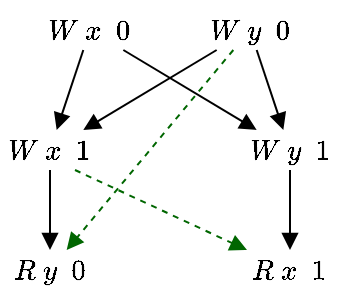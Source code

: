 <mxfile version="20.3.0" type="device"><diagram id="g_cDPIc-MsRgr59LZo4q" name="Page-1"><mxGraphModel dx="1218" dy="659" grid="1" gridSize="10" guides="1" tooltips="1" connect="1" arrows="1" fold="1" page="1" pageScale="1" pageWidth="827" pageHeight="1169" math="1" shadow="0"><root><mxCell id="0"/><mxCell id="1" parent="0"/><mxCell id="qNcm4ZfMJajW2TyqreiF-7" style="rounded=0;orthogonalLoop=1;jettySize=auto;html=1;endArrow=block;endFill=1;" edge="1" parent="1" source="qNcm4ZfMJajW2TyqreiF-1" target="qNcm4ZfMJajW2TyqreiF-3"><mxGeometry relative="1" as="geometry"/></mxCell><mxCell id="qNcm4ZfMJajW2TyqreiF-12" style="edgeStyle=none;rounded=0;orthogonalLoop=1;jettySize=auto;html=1;endArrow=block;endFill=1;" edge="1" parent="1" source="qNcm4ZfMJajW2TyqreiF-1" target="qNcm4ZfMJajW2TyqreiF-4"><mxGeometry relative="1" as="geometry"/></mxCell><mxCell id="qNcm4ZfMJajW2TyqreiF-1" value="$$W \ x \ \ 0$$" style="text;html=1;strokeColor=none;fillColor=none;align=center;verticalAlign=middle;whiteSpace=wrap;rounded=0;" vertex="1" parent="1"><mxGeometry x="40" y="40" width="50" height="20" as="geometry"/></mxCell><mxCell id="qNcm4ZfMJajW2TyqreiF-8" style="edgeStyle=none;rounded=0;orthogonalLoop=1;jettySize=auto;html=1;endArrow=block;endFill=1;" edge="1" parent="1" source="qNcm4ZfMJajW2TyqreiF-2" target="qNcm4ZfMJajW2TyqreiF-4"><mxGeometry relative="1" as="geometry"/></mxCell><mxCell id="qNcm4ZfMJajW2TyqreiF-11" style="edgeStyle=none;rounded=0;orthogonalLoop=1;jettySize=auto;html=1;endArrow=block;endFill=1;" edge="1" parent="1" source="qNcm4ZfMJajW2TyqreiF-2" target="qNcm4ZfMJajW2TyqreiF-3"><mxGeometry relative="1" as="geometry"/></mxCell><mxCell id="qNcm4ZfMJajW2TyqreiF-13" style="edgeStyle=none;rounded=0;orthogonalLoop=1;jettySize=auto;html=1;strokeColor=#006600;strokeWidth=1;endArrow=block;endFill=1;endSize=6;dashed=1;" edge="1" parent="1" source="qNcm4ZfMJajW2TyqreiF-2" target="qNcm4ZfMJajW2TyqreiF-5"><mxGeometry relative="1" as="geometry"/></mxCell><mxCell id="qNcm4ZfMJajW2TyqreiF-2" value="$$W \ y \ \ 0$$" style="text;html=1;strokeColor=none;fillColor=none;align=center;verticalAlign=middle;whiteSpace=wrap;rounded=0;" vertex="1" parent="1"><mxGeometry x="120" y="40" width="50" height="20" as="geometry"/></mxCell><mxCell id="qNcm4ZfMJajW2TyqreiF-9" style="edgeStyle=none;rounded=0;orthogonalLoop=1;jettySize=auto;html=1;exitX=0.5;exitY=1;exitDx=0;exitDy=0;endArrow=block;endFill=1;" edge="1" parent="1" source="qNcm4ZfMJajW2TyqreiF-3" target="qNcm4ZfMJajW2TyqreiF-5"><mxGeometry relative="1" as="geometry"/></mxCell><mxCell id="qNcm4ZfMJajW2TyqreiF-14" style="edgeStyle=none;rounded=0;orthogonalLoop=1;jettySize=auto;html=1;exitX=0.75;exitY=1;exitDx=0;exitDy=0;strokeColor=#006600;strokeWidth=1;endArrow=block;endFill=1;endSize=6;dashed=1;" edge="1" parent="1" source="qNcm4ZfMJajW2TyqreiF-3" target="qNcm4ZfMJajW2TyqreiF-6"><mxGeometry relative="1" as="geometry"/></mxCell><mxCell id="qNcm4ZfMJajW2TyqreiF-3" value="$$W \ x \ \ 1$$" style="text;html=1;strokeColor=none;fillColor=none;align=center;verticalAlign=middle;whiteSpace=wrap;rounded=0;" vertex="1" parent="1"><mxGeometry x="20" y="100" width="50" height="20" as="geometry"/></mxCell><mxCell id="qNcm4ZfMJajW2TyqreiF-10" style="edgeStyle=none;rounded=0;orthogonalLoop=1;jettySize=auto;html=1;exitX=0.5;exitY=1;exitDx=0;exitDy=0;endArrow=block;endFill=1;" edge="1" parent="1" source="qNcm4ZfMJajW2TyqreiF-4" target="qNcm4ZfMJajW2TyqreiF-6"><mxGeometry relative="1" as="geometry"/></mxCell><mxCell id="qNcm4ZfMJajW2TyqreiF-4" value="$$W \ y \ \ 1$$" style="text;html=1;strokeColor=none;fillColor=none;align=center;verticalAlign=middle;whiteSpace=wrap;rounded=0;" vertex="1" parent="1"><mxGeometry x="140" y="100" width="50" height="20" as="geometry"/></mxCell><mxCell id="qNcm4ZfMJajW2TyqreiF-5" value="$$R \ y \ \ 0$$" style="text;html=1;strokeColor=none;fillColor=none;align=center;verticalAlign=middle;whiteSpace=wrap;rounded=0;" vertex="1" parent="1"><mxGeometry x="20" y="160" width="50" height="20" as="geometry"/></mxCell><mxCell id="qNcm4ZfMJajW2TyqreiF-6" value="$$R \ x \ \ 1$$" style="text;html=1;strokeColor=none;fillColor=none;align=center;verticalAlign=middle;whiteSpace=wrap;rounded=0;" vertex="1" parent="1"><mxGeometry x="140" y="160" width="50" height="20" as="geometry"/></mxCell></root></mxGraphModel></diagram></mxfile>